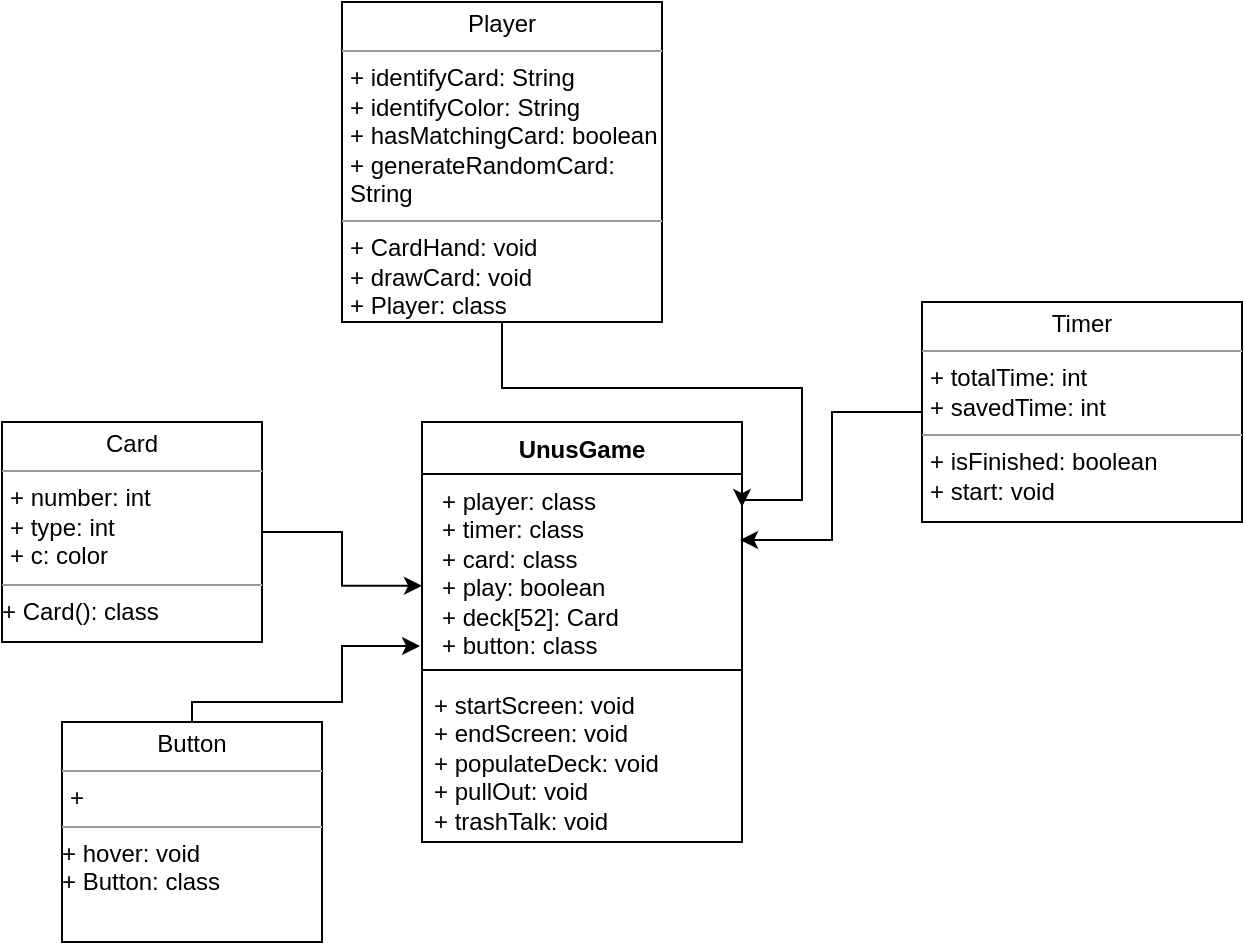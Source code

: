 <mxfile version="23.1.7" type="github">
  <diagram name="Page-1" id="kG88N6lFf-ojEKA3mu_b">
    <mxGraphModel dx="1024" dy="635" grid="1" gridSize="10" guides="1" tooltips="1" connect="1" arrows="1" fold="1" page="1" pageScale="1" pageWidth="850" pageHeight="1100" math="0" shadow="0">
      <root>
        <mxCell id="0" />
        <mxCell id="1" parent="0" />
        <mxCell id="fSzMb7c49jpOPYIVfvhf-11" style="edgeStyle=orthogonalEdgeStyle;rounded=0;orthogonalLoop=1;jettySize=auto;html=1;entryX=1;entryY=0.176;entryDx=0;entryDy=0;entryPerimeter=0;" parent="1" source="fSzMb7c49jpOPYIVfvhf-5" target="fSzMb7c49jpOPYIVfvhf-13" edge="1">
          <mxGeometry relative="1" as="geometry">
            <mxPoint x="540" y="290" as="targetPoint" />
            <Array as="points">
              <mxPoint x="430" y="293" />
              <mxPoint x="580" y="293" />
              <mxPoint x="580" y="349" />
            </Array>
          </mxGeometry>
        </mxCell>
        <mxCell id="fSzMb7c49jpOPYIVfvhf-5" value="&lt;p style=&quot;margin:0px;margin-top:4px;text-align:center;&quot;&gt;Player&lt;/p&gt;&lt;hr size=&quot;1&quot;&gt;&lt;p style=&quot;margin:0px;margin-left:4px;&quot;&gt;+ identifyCard: String&lt;/p&gt;&lt;p style=&quot;margin:0px;margin-left:4px;&quot;&gt;+ identifyColor: String&lt;/p&gt;&lt;p style=&quot;margin:0px;margin-left:4px;&quot;&gt;+ hasMatchingCard: boolean&lt;/p&gt;&lt;p style=&quot;margin:0px;margin-left:4px;&quot;&gt;+ generateRandomCard: String&lt;/p&gt;&lt;hr size=&quot;1&quot;&gt;&lt;p style=&quot;margin:0px;margin-left:4px;&quot;&gt;+ CardHand: void&lt;br&gt;&lt;/p&gt;&lt;p style=&quot;margin:0px;margin-left:4px;&quot;&gt;+ drawCard: void&lt;br&gt;&lt;/p&gt;&lt;p style=&quot;margin:0px;margin-left:4px;&quot;&gt;+ Player: class&lt;/p&gt;" style="verticalAlign=top;align=left;overflow=fill;html=1;whiteSpace=wrap;" parent="1" vertex="1">
          <mxGeometry x="350" y="100" width="160" height="160" as="geometry" />
        </mxCell>
        <mxCell id="ckfrlk_4f30vEn1TQ4OX-8" style="edgeStyle=orthogonalEdgeStyle;rounded=0;orthogonalLoop=1;jettySize=auto;html=1;entryX=0;entryY=0.595;entryDx=0;entryDy=0;entryPerimeter=0;" edge="1" parent="1" source="fSzMb7c49jpOPYIVfvhf-6" target="fSzMb7c49jpOPYIVfvhf-13">
          <mxGeometry relative="1" as="geometry" />
        </mxCell>
        <mxCell id="fSzMb7c49jpOPYIVfvhf-6" value="&lt;p style=&quot;margin:0px;margin-top:4px;text-align:center;&quot;&gt;Card&lt;/p&gt;&lt;hr size=&quot;1&quot;&gt;&lt;p style=&quot;margin:0px;margin-left:4px;&quot;&gt;+ number: int&lt;/p&gt;&lt;p style=&quot;margin:0px;margin-left:4px;&quot;&gt;+ type: int&lt;/p&gt;&lt;p style=&quot;margin:0px;margin-left:4px;&quot;&gt;&lt;span style=&quot;background-color: initial;&quot;&gt;+ c: color&lt;/span&gt;&lt;/p&gt;&lt;hr size=&quot;1&quot;&gt;+ Card(): class&lt;p style=&quot;margin:0px;margin-left:4px;&quot;&gt;&lt;/p&gt;" style="verticalAlign=top;align=left;overflow=fill;html=1;whiteSpace=wrap;" parent="1" vertex="1">
          <mxGeometry x="180" y="310" width="130" height="110" as="geometry" />
        </mxCell>
        <mxCell id="fSzMb7c49jpOPYIVfvhf-12" value="UnusGame" style="swimlane;fontStyle=1;align=center;verticalAlign=top;childLayout=stackLayout;horizontal=1;startSize=26;horizontalStack=0;resizeParent=1;resizeParentMax=0;resizeLast=0;collapsible=1;marginBottom=0;whiteSpace=wrap;html=1;" parent="1" vertex="1">
          <mxGeometry x="390" y="310" width="160" height="210" as="geometry" />
        </mxCell>
        <mxCell id="fSzMb7c49jpOPYIVfvhf-13" value="&lt;p style=&quot;--tw-border-spacing-x: 0; --tw-border-spacing-y: 0; --tw-translate-x: 0; --tw-translate-y: 0; --tw-rotate: 0; --tw-skew-x: 0; --tw-skew-y: 0; --tw-scale-x: 1; --tw-scale-y: 1; --tw-pan-x: ; --tw-pan-y: ; --tw-pinch-zoom: ; --tw-scroll-snap-strictness: proximity; --tw-gradient-from-position: ; --tw-gradient-via-position: ; --tw-gradient-to-position: ; --tw-ordinal: ; --tw-slashed-zero: ; --tw-numeric-figure: ; --tw-numeric-spacing: ; --tw-numeric-fraction: ; --tw-ring-inset: ; --tw-ring-offset-width: 0px; --tw-ring-offset-color: #fff; --tw-ring-color: rgb(59 130 246 / .5); --tw-ring-offset-shadow: 0 0 #0000; --tw-ring-shadow: 0 0 #0000; --tw-shadow: 0 0 #0000; --tw-shadow-colored: 0 0 #0000; --tw-blur: ; --tw-brightness: ; --tw-contrast: ; --tw-grayscale: ; --tw-hue-rotate: ; --tw-invert: ; --tw-saturate: ; --tw-sepia: ; --tw-drop-shadow: ; --tw-backdrop-blur: ; --tw-backdrop-brightness: ; --tw-backdrop-contrast: ; --tw-backdrop-grayscale: ; --tw-backdrop-hue-rotate: ; --tw-backdrop-invert: ; --tw-backdrop-opacity: ; --tw-backdrop-saturate: ; --tw-backdrop-sepia: ; border-color: var(--border-color); margin: 0px 0px 0px 4px;&quot;&gt;+ player: class&lt;/p&gt;&lt;p style=&quot;--tw-border-spacing-x: 0; --tw-border-spacing-y: 0; --tw-translate-x: 0; --tw-translate-y: 0; --tw-rotate: 0; --tw-skew-x: 0; --tw-skew-y: 0; --tw-scale-x: 1; --tw-scale-y: 1; --tw-pan-x: ; --tw-pan-y: ; --tw-pinch-zoom: ; --tw-scroll-snap-strictness: proximity; --tw-gradient-from-position: ; --tw-gradient-via-position: ; --tw-gradient-to-position: ; --tw-ordinal: ; --tw-slashed-zero: ; --tw-numeric-figure: ; --tw-numeric-spacing: ; --tw-numeric-fraction: ; --tw-ring-inset: ; --tw-ring-offset-width: 0px; --tw-ring-offset-color: #fff; --tw-ring-color: rgb(59 130 246 / .5); --tw-ring-offset-shadow: 0 0 #0000; --tw-ring-shadow: 0 0 #0000; --tw-shadow: 0 0 #0000; --tw-shadow-colored: 0 0 #0000; --tw-blur: ; --tw-brightness: ; --tw-contrast: ; --tw-grayscale: ; --tw-hue-rotate: ; --tw-invert: ; --tw-saturate: ; --tw-sepia: ; --tw-drop-shadow: ; --tw-backdrop-blur: ; --tw-backdrop-brightness: ; --tw-backdrop-contrast: ; --tw-backdrop-grayscale: ; --tw-backdrop-hue-rotate: ; --tw-backdrop-invert: ; --tw-backdrop-opacity: ; --tw-backdrop-saturate: ; --tw-backdrop-sepia: ; border-color: var(--border-color); margin: 0px 0px 0px 4px;&quot;&gt;+ timer: class&lt;/p&gt;&lt;p style=&quot;--tw-border-spacing-x: 0; --tw-border-spacing-y: 0; --tw-translate-x: 0; --tw-translate-y: 0; --tw-rotate: 0; --tw-skew-x: 0; --tw-skew-y: 0; --tw-scale-x: 1; --tw-scale-y: 1; --tw-pan-x: ; --tw-pan-y: ; --tw-pinch-zoom: ; --tw-scroll-snap-strictness: proximity; --tw-gradient-from-position: ; --tw-gradient-via-position: ; --tw-gradient-to-position: ; --tw-ordinal: ; --tw-slashed-zero: ; --tw-numeric-figure: ; --tw-numeric-spacing: ; --tw-numeric-fraction: ; --tw-ring-inset: ; --tw-ring-offset-width: 0px; --tw-ring-offset-color: #fff; --tw-ring-color: rgb(59 130 246 / .5); --tw-ring-offset-shadow: 0 0 #0000; --tw-ring-shadow: 0 0 #0000; --tw-shadow: 0 0 #0000; --tw-shadow-colored: 0 0 #0000; --tw-blur: ; --tw-brightness: ; --tw-contrast: ; --tw-grayscale: ; --tw-hue-rotate: ; --tw-invert: ; --tw-saturate: ; --tw-sepia: ; --tw-drop-shadow: ; --tw-backdrop-blur: ; --tw-backdrop-brightness: ; --tw-backdrop-contrast: ; --tw-backdrop-grayscale: ; --tw-backdrop-hue-rotate: ; --tw-backdrop-invert: ; --tw-backdrop-opacity: ; --tw-backdrop-saturate: ; --tw-backdrop-sepia: ; border-color: var(--border-color); margin: 0px 0px 0px 4px;&quot;&gt;+ card: class&lt;/p&gt;&lt;p style=&quot;--tw-border-spacing-x: 0; --tw-border-spacing-y: 0; --tw-translate-x: 0; --tw-translate-y: 0; --tw-rotate: 0; --tw-skew-x: 0; --tw-skew-y: 0; --tw-scale-x: 1; --tw-scale-y: 1; --tw-pan-x: ; --tw-pan-y: ; --tw-pinch-zoom: ; --tw-scroll-snap-strictness: proximity; --tw-gradient-from-position: ; --tw-gradient-via-position: ; --tw-gradient-to-position: ; --tw-ordinal: ; --tw-slashed-zero: ; --tw-numeric-figure: ; --tw-numeric-spacing: ; --tw-numeric-fraction: ; --tw-ring-inset: ; --tw-ring-offset-width: 0px; --tw-ring-offset-color: #fff; --tw-ring-color: rgb(59 130 246 / .5); --tw-ring-offset-shadow: 0 0 #0000; --tw-ring-shadow: 0 0 #0000; --tw-shadow: 0 0 #0000; --tw-shadow-colored: 0 0 #0000; --tw-blur: ; --tw-brightness: ; --tw-contrast: ; --tw-grayscale: ; --tw-hue-rotate: ; --tw-invert: ; --tw-saturate: ; --tw-sepia: ; --tw-drop-shadow: ; --tw-backdrop-blur: ; --tw-backdrop-brightness: ; --tw-backdrop-contrast: ; --tw-backdrop-grayscale: ; --tw-backdrop-hue-rotate: ; --tw-backdrop-invert: ; --tw-backdrop-opacity: ; --tw-backdrop-saturate: ; --tw-backdrop-sepia: ; border-color: var(--border-color); margin: 0px 0px 0px 4px;&quot;&gt;&lt;span style=&quot;background-color: initial;&quot;&gt;+ play: boolean&lt;/span&gt;&lt;/p&gt;&lt;p style=&quot;--tw-border-spacing-x: 0; --tw-border-spacing-y: 0; --tw-translate-x: 0; --tw-translate-y: 0; --tw-rotate: 0; --tw-skew-x: 0; --tw-skew-y: 0; --tw-scale-x: 1; --tw-scale-y: 1; --tw-pan-x: ; --tw-pan-y: ; --tw-pinch-zoom: ; --tw-scroll-snap-strictness: proximity; --tw-gradient-from-position: ; --tw-gradient-via-position: ; --tw-gradient-to-position: ; --tw-ordinal: ; --tw-slashed-zero: ; --tw-numeric-figure: ; --tw-numeric-spacing: ; --tw-numeric-fraction: ; --tw-ring-inset: ; --tw-ring-offset-width: 0px; --tw-ring-offset-color: #fff; --tw-ring-color: rgb(59 130 246 / .5); --tw-ring-offset-shadow: 0 0 #0000; --tw-ring-shadow: 0 0 #0000; --tw-shadow: 0 0 #0000; --tw-shadow-colored: 0 0 #0000; --tw-blur: ; --tw-brightness: ; --tw-contrast: ; --tw-grayscale: ; --tw-hue-rotate: ; --tw-invert: ; --tw-saturate: ; --tw-sepia: ; --tw-drop-shadow: ; --tw-backdrop-blur: ; --tw-backdrop-brightness: ; --tw-backdrop-contrast: ; --tw-backdrop-grayscale: ; --tw-backdrop-hue-rotate: ; --tw-backdrop-invert: ; --tw-backdrop-opacity: ; --tw-backdrop-saturate: ; --tw-backdrop-sepia: ; border-color: var(--border-color); margin: 0px 0px 0px 4px;&quot;&gt;&lt;span style=&quot;background-color: initial;&quot;&gt;+ deck[52]: Card&lt;/span&gt;&lt;br&gt;&lt;/p&gt;&lt;p style=&quot;--tw-border-spacing-x: 0; --tw-border-spacing-y: 0; --tw-translate-x: 0; --tw-translate-y: 0; --tw-rotate: 0; --tw-skew-x: 0; --tw-skew-y: 0; --tw-scale-x: 1; --tw-scale-y: 1; --tw-pan-x: ; --tw-pan-y: ; --tw-pinch-zoom: ; --tw-scroll-snap-strictness: proximity; --tw-gradient-from-position: ; --tw-gradient-via-position: ; --tw-gradient-to-position: ; --tw-ordinal: ; --tw-slashed-zero: ; --tw-numeric-figure: ; --tw-numeric-spacing: ; --tw-numeric-fraction: ; --tw-ring-inset: ; --tw-ring-offset-width: 0px; --tw-ring-offset-color: #fff; --tw-ring-color: rgb(59 130 246 / .5); --tw-ring-offset-shadow: 0 0 #0000; --tw-ring-shadow: 0 0 #0000; --tw-shadow: 0 0 #0000; --tw-shadow-colored: 0 0 #0000; --tw-blur: ; --tw-brightness: ; --tw-contrast: ; --tw-grayscale: ; --tw-hue-rotate: ; --tw-invert: ; --tw-saturate: ; --tw-sepia: ; --tw-drop-shadow: ; --tw-backdrop-blur: ; --tw-backdrop-brightness: ; --tw-backdrop-contrast: ; --tw-backdrop-grayscale: ; --tw-backdrop-hue-rotate: ; --tw-backdrop-invert: ; --tw-backdrop-opacity: ; --tw-backdrop-saturate: ; --tw-backdrop-sepia: ; border-color: var(--border-color); margin: 0px 0px 0px 4px;&quot;&gt;&lt;span style=&quot;background-color: initial;&quot;&gt;+ button: class&lt;/span&gt;&lt;/p&gt;" style="text;strokeColor=none;fillColor=none;align=left;verticalAlign=top;spacingLeft=4;spacingRight=4;overflow=hidden;rotatable=0;points=[[0,0.5],[1,0.5]];portConstraint=eastwest;whiteSpace=wrap;html=1;" parent="fSzMb7c49jpOPYIVfvhf-12" vertex="1">
          <mxGeometry y="26" width="160" height="94" as="geometry" />
        </mxCell>
        <mxCell id="fSzMb7c49jpOPYIVfvhf-14" value="" style="line;strokeWidth=1;fillColor=none;align=left;verticalAlign=middle;spacingTop=-1;spacingLeft=3;spacingRight=3;rotatable=0;labelPosition=right;points=[];portConstraint=eastwest;strokeColor=inherit;" parent="fSzMb7c49jpOPYIVfvhf-12" vertex="1">
          <mxGeometry y="120" width="160" height="8" as="geometry" />
        </mxCell>
        <mxCell id="fSzMb7c49jpOPYIVfvhf-15" value="+ startScreen: void&lt;br&gt;+ endScreen: void&lt;br&gt;+ populateDeck: void&lt;br&gt;+ pullOut: void&lt;br&gt;+ trashTalk: void" style="text;strokeColor=none;fillColor=none;align=left;verticalAlign=top;spacingLeft=4;spacingRight=4;overflow=hidden;rotatable=0;points=[[0,0.5],[1,0.5]];portConstraint=eastwest;whiteSpace=wrap;html=1;" parent="fSzMb7c49jpOPYIVfvhf-12" vertex="1">
          <mxGeometry y="128" width="160" height="82" as="geometry" />
        </mxCell>
        <mxCell id="ckfrlk_4f30vEn1TQ4OX-7" style="edgeStyle=orthogonalEdgeStyle;rounded=0;orthogonalLoop=1;jettySize=auto;html=1;entryX=0.994;entryY=0.351;entryDx=0;entryDy=0;entryPerimeter=0;" edge="1" parent="1" source="ckfrlk_4f30vEn1TQ4OX-3" target="fSzMb7c49jpOPYIVfvhf-13">
          <mxGeometry relative="1" as="geometry" />
        </mxCell>
        <mxCell id="ckfrlk_4f30vEn1TQ4OX-3" value="&lt;p style=&quot;margin:0px;margin-top:4px;text-align:center;&quot;&gt;Timer&lt;/p&gt;&lt;hr size=&quot;1&quot;&gt;&lt;p style=&quot;margin:0px;margin-left:4px;&quot;&gt;+ totalTime: int&lt;/p&gt;&lt;p style=&quot;margin:0px;margin-left:4px;&quot;&gt;+ savedTime: int&lt;/p&gt;&lt;hr size=&quot;1&quot;&gt;&lt;p style=&quot;margin:0px;margin-left:4px;&quot;&gt;+ isFinished: boolean&lt;/p&gt;&lt;p style=&quot;margin:0px;margin-left:4px;&quot;&gt;+ start: void&lt;/p&gt;" style="verticalAlign=top;align=left;overflow=fill;html=1;whiteSpace=wrap;" vertex="1" parent="1">
          <mxGeometry x="640" y="250" width="160" height="110" as="geometry" />
        </mxCell>
        <mxCell id="ckfrlk_4f30vEn1TQ4OX-11" value="&lt;p style=&quot;margin:0px;margin-top:4px;text-align:center;&quot;&gt;Button&lt;/p&gt;&lt;hr size=&quot;1&quot;&gt;&lt;p style=&quot;margin:0px;margin-left:4px;&quot;&gt;+&amp;nbsp;&lt;br&gt;&lt;/p&gt;&lt;hr size=&quot;1&quot;&gt;+ hover: void&lt;br&gt;+ Button: class&lt;br&gt;&lt;p style=&quot;margin:0px;margin-left:4px;&quot;&gt;&lt;/p&gt;" style="verticalAlign=top;align=left;overflow=fill;html=1;whiteSpace=wrap;" vertex="1" parent="1">
          <mxGeometry x="210" y="460" width="130" height="110" as="geometry" />
        </mxCell>
        <mxCell id="ckfrlk_4f30vEn1TQ4OX-12" style="edgeStyle=orthogonalEdgeStyle;rounded=0;orthogonalLoop=1;jettySize=auto;html=1;entryX=-0.006;entryY=0.915;entryDx=0;entryDy=0;entryPerimeter=0;" edge="1" parent="1" source="ckfrlk_4f30vEn1TQ4OX-11" target="fSzMb7c49jpOPYIVfvhf-13">
          <mxGeometry relative="1" as="geometry">
            <Array as="points">
              <mxPoint x="275" y="450" />
              <mxPoint x="350" y="450" />
              <mxPoint x="350" y="422" />
            </Array>
          </mxGeometry>
        </mxCell>
      </root>
    </mxGraphModel>
  </diagram>
</mxfile>

